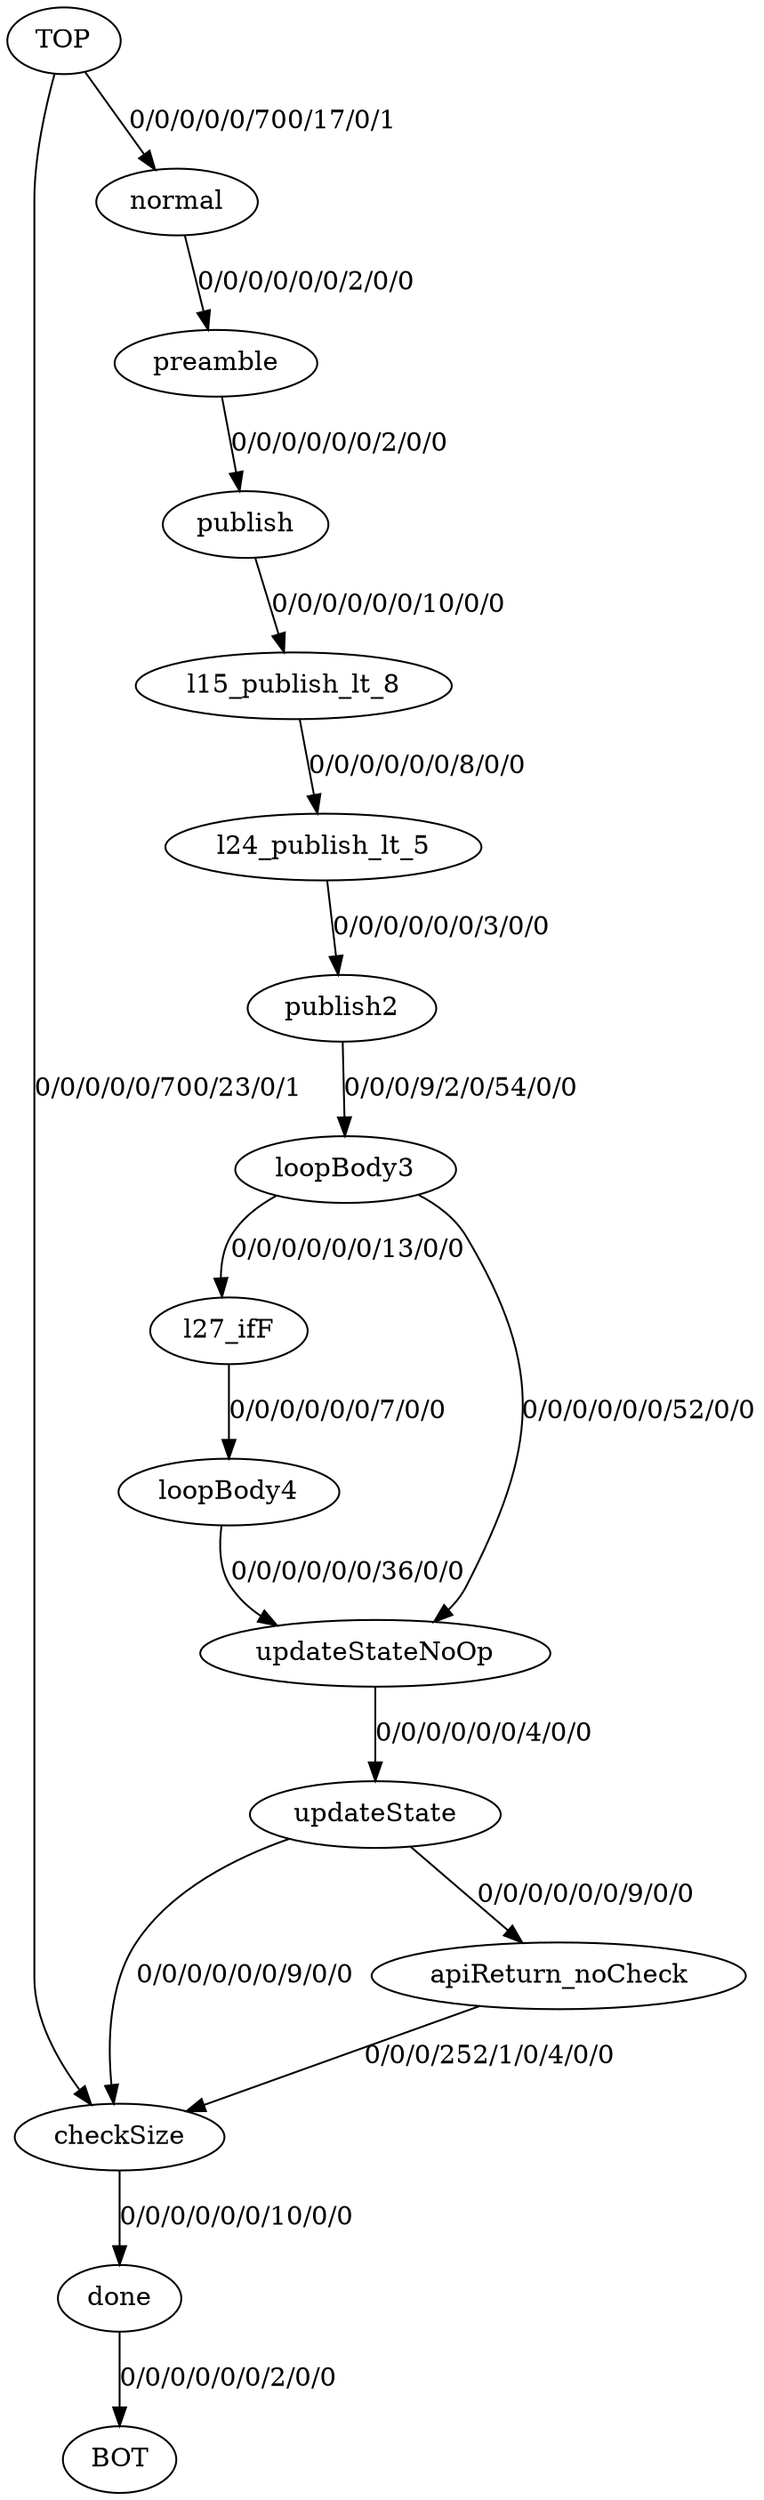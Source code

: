 // This file is in the DOT file format. Upload or copy it into a Graphviz engine, such as https://dreampuf.github.io/GraphvizOnline
digraph {
"TOP"->"checkSize"[label="0/0/0/0/0/700/23/0/1"]
"TOP"->"normal"[label="0/0/0/0/0/700/17/0/1"]
"apiReturn_noCheck"->"checkSize"[label="0/0/0/252/1/0/4/0/0"]
"checkSize"->"done"[label="0/0/0/0/0/0/10/0/0"]
"done"->"BOT"[label="0/0/0/0/0/0/2/0/0"]
"l15_publish_lt_8"->"l24_publish_lt_5"[label="0/0/0/0/0/0/8/0/0"]
"l24_publish_lt_5"->"publish2"[label="0/0/0/0/0/0/3/0/0"]
"l27_ifF"->"loopBody4"[label="0/0/0/0/0/0/7/0/0"]
"loopBody3"->"l27_ifF"[label="0/0/0/0/0/0/13/0/0"]
"loopBody3"->"updateStateNoOp"[label="0/0/0/0/0/0/52/0/0"]
"loopBody4"->"updateStateNoOp"[label="0/0/0/0/0/0/36/0/0"]
"normal"->"preamble"[label="0/0/0/0/0/0/2/0/0"]
"preamble"->"publish"[label="0/0/0/0/0/0/2/0/0"]
"publish"->"l15_publish_lt_8"[label="0/0/0/0/0/0/10/0/0"]
"publish2"->"loopBody3"[label="0/0/0/9/2/0/54/0/0"]
"updateState"->"apiReturn_noCheck"[label="0/0/0/0/0/0/9/0/0"]
"updateState"->"checkSize"[label="0/0/0/0/0/0/9/0/0"]
"updateStateNoOp"->"updateState"[label="0/0/0/0/0/0/4/0/0"]
}
